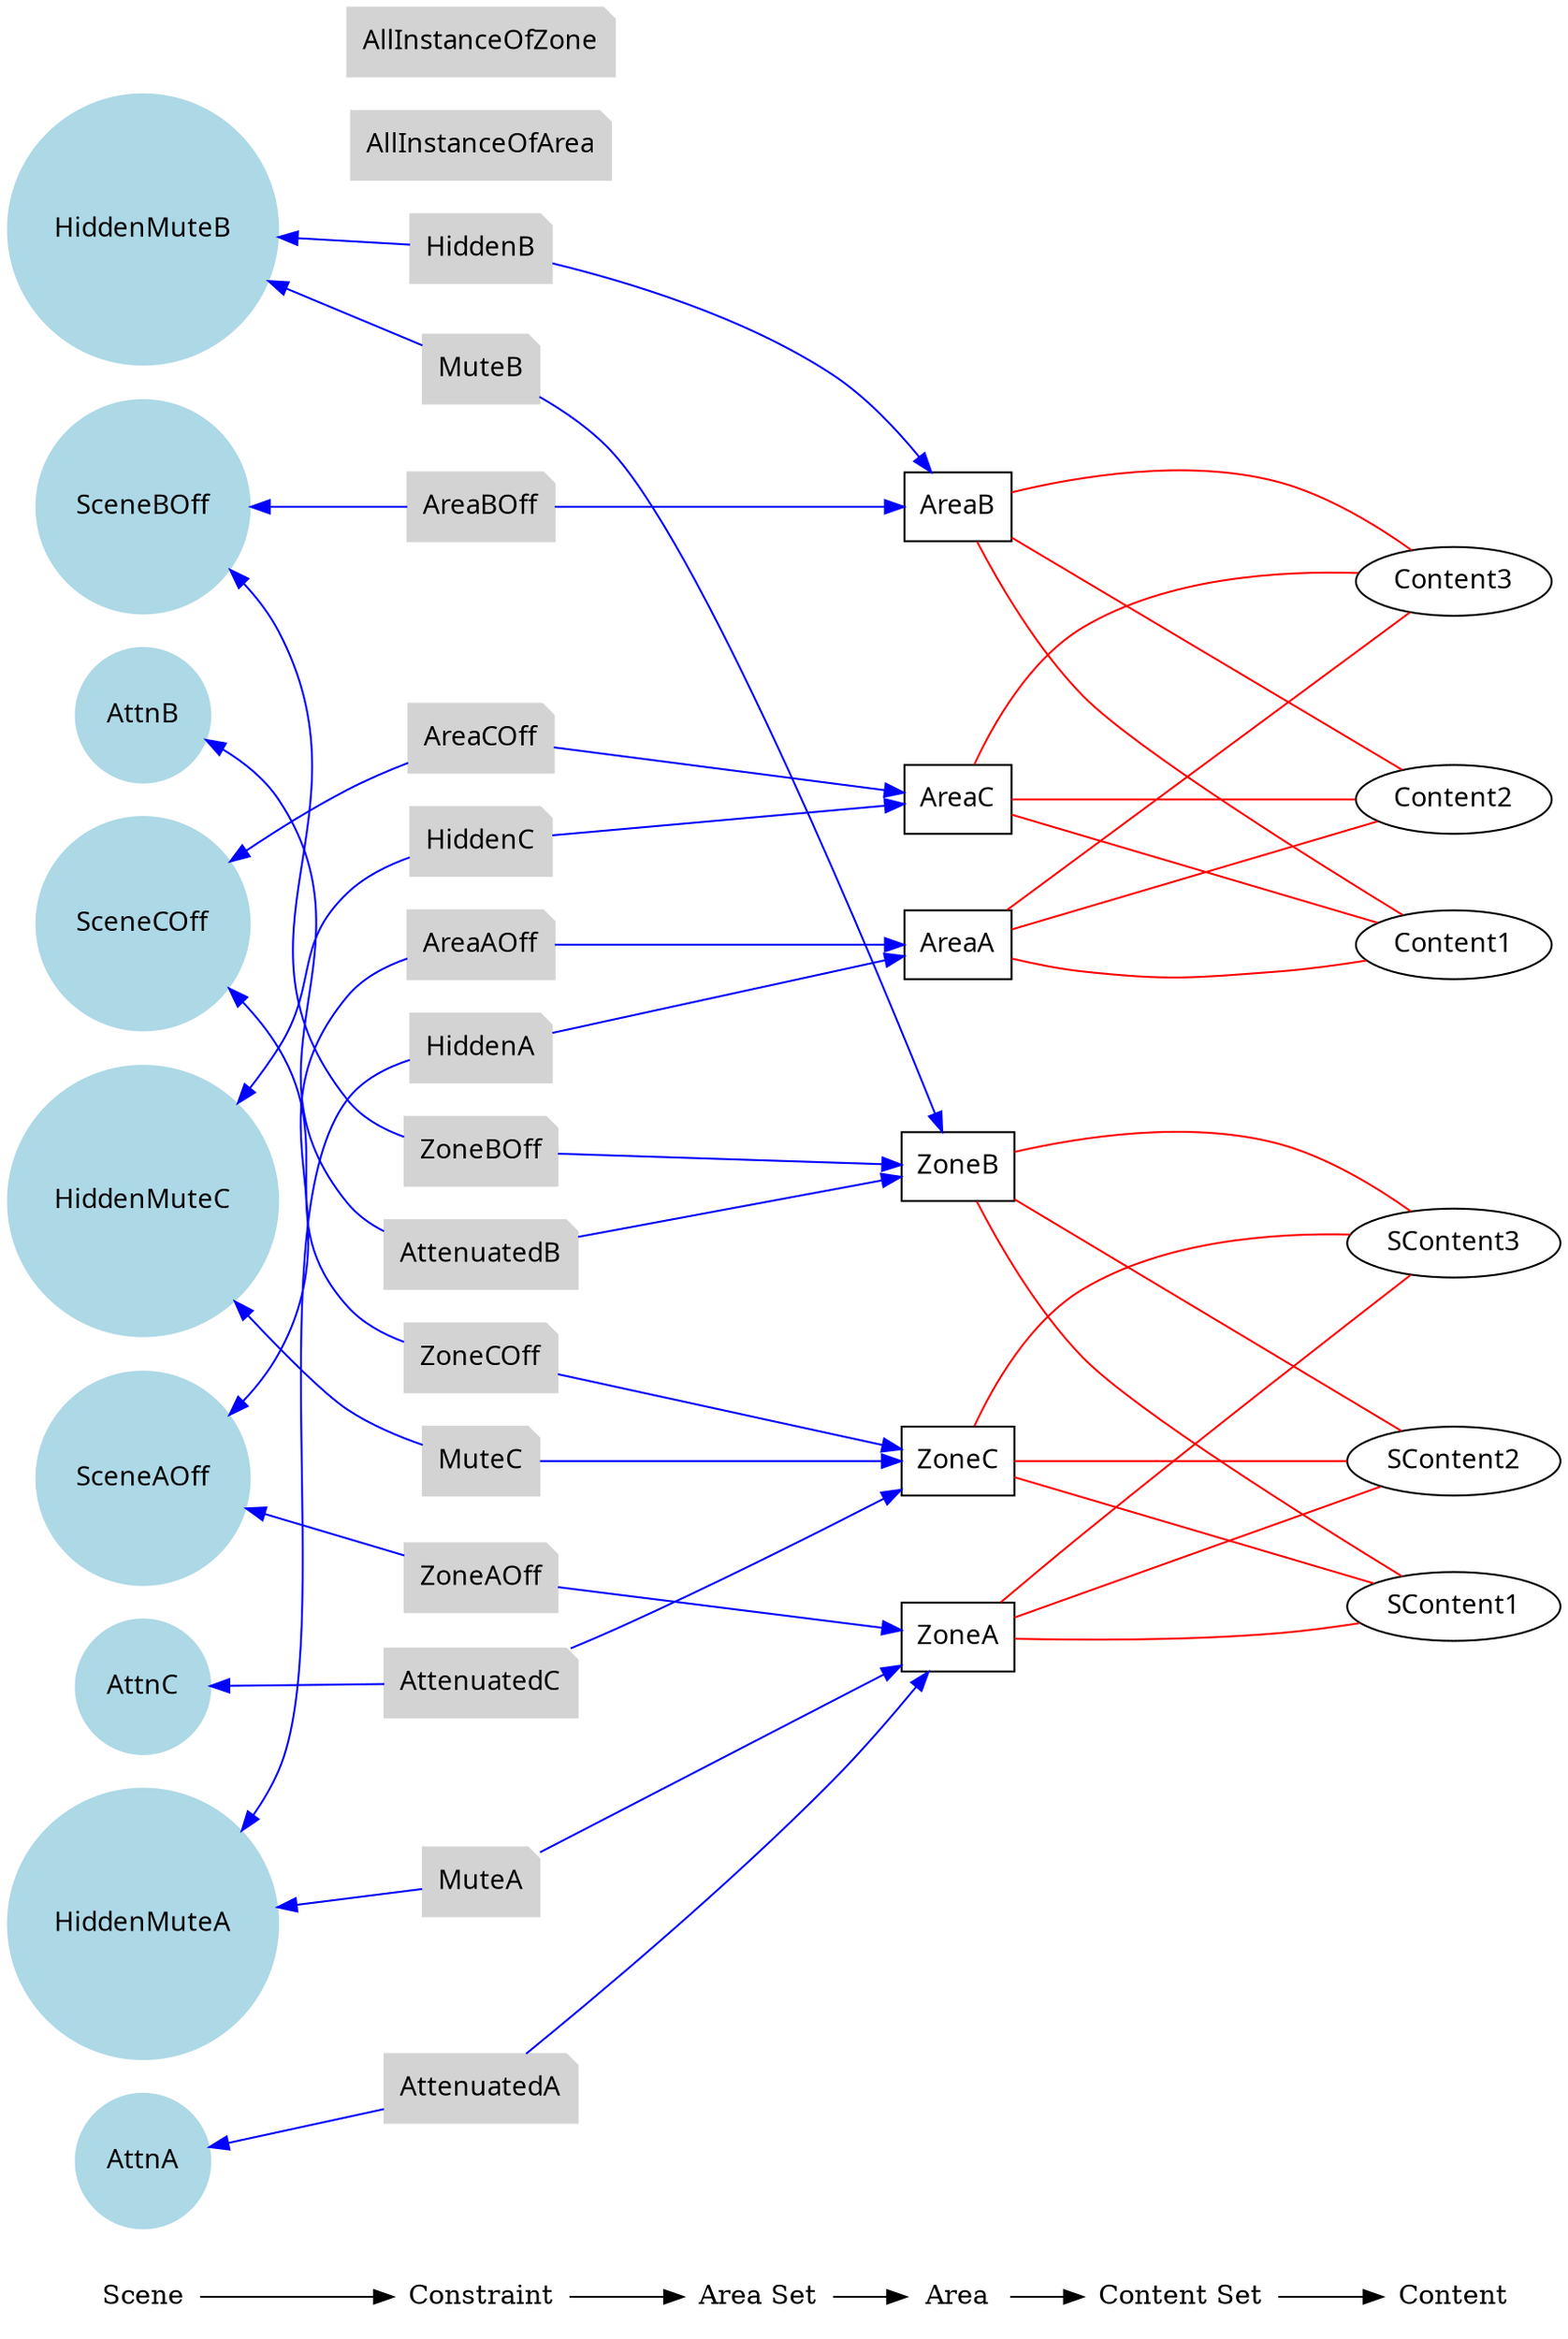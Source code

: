 digraph rule_objects_graph {
	rankdir = LR;
	charset="utf-8";
	clusterrank = global;
	
	node [shape = plaintext];
	Scene -> Constraint -> "Area Set" -> Area -> "Content Set" -> Content; 
	{ rank = same;
		node [shape = box];
		{
			Area;
			e1 [label="AreaA", fontname="Meiryo UI"];
			e2 [label="AreaB", fontname="Meiryo UI"];
			e3 [label="AreaC", fontname="Meiryo UI"];

			e4 [label="ZoneA", fontname="Meiryo UI"];
			e5 [label="ZoneB", fontname="Meiryo UI"];
			e6 [label="ZoneC", fontname="Meiryo UI"];
		}
	}
	
	{ rank = same;
		node [shape = ellipse];
		{
			Content;
			e7 [label="Content1", fontname="Meiryo UI"];
			e8 [label="Content2", fontname="Meiryo UI"];
			e9 [label="Content3", fontname="Meiryo UI"];

			e10 [label="SContent1", fontname="Meiryo UI"];
			e11 [label="SContent2", fontname="Meiryo UI"];
			e12 [label="SContent3", fontname="Meiryo UI"];

		}
	}
	
	{
		subgraph subareaset {
			"Area Set";
			node [shape = box, style = filled, color = lightpink];


		}
	}


	
	{
		subgraph subcontentset {
			"Content Set";
			node [shape = ellipse, style = filled, color = palegreen];


		}
	}



	e1 -> e7 [dir=none, color=red];
	e2 -> e7 [dir=none, color=red];
	e3 -> e7 [dir=none, color=red];
	e1 -> e8 [dir=none, color=red];
	e2 -> e8 [dir=none, color=red];
	e3 -> e8 [dir=none, color=red];
	e1 -> e9 [dir=none, color=red];
	e2 -> e9 [dir=none, color=red];
	e3 -> e9 [dir=none, color=red];
	

	

	e4 -> e10 [dir=none, color=red];
	e5 -> e10 [dir=none, color=red];
	e6 -> e10 [dir=none, color=red];
	e4 -> e11 [dir=none, color=red];
	e5 -> e11 [dir=none, color=red];
	e6 -> e11 [dir=none, color=red];
	e4 -> e12 [dir=none, color=red];
	e5 -> e12 [dir=none, color=red];
	e6 -> e12 [dir=none, color=red];
	

	

	subgraph scene { rank = same;
		node [shape = circle, style = filled, color = lightblue];
		{
			"Scene";
			e13 [label="SceneAOff", fontname="Meiryo UI"];
			e14 [label="SceneBOff", fontname="Meiryo UI"];
			e15 [label="SceneCOff", fontname="Meiryo UI"];
			e16 [label="HiddenMuteA", fontname="Meiryo UI"];
			e17 [label="HiddenMuteB", fontname="Meiryo UI"];
			e18 [label="HiddenMuteC", fontname="Meiryo UI"];
			e19 [label="AttnA", fontname="Meiryo UI"];
			e20 [label="AttnB", fontname="Meiryo UI"];
			e21 [label="AttnC", fontname="Meiryo UI"];

		}
	}

	{ rank = same;
		node [shape = note, style = filled, color = lightgrey];
		{
			"Constraint";
			e22 [label="AllInstanceOfArea", fontname="Meiryo UI"];
			e23 [label="AllInstanceOfZone", fontname="Meiryo UI"];
			e24 [label="AreaAOff", fontname="Meiryo UI"];
			e25 [label="AreaBOff", fontname="Meiryo UI"];
			e26 [label="AreaCOff", fontname="Meiryo UI"];
			e27 [label="ZoneAOff", fontname="Meiryo UI"];
			e28 [label="ZoneBOff", fontname="Meiryo UI"];
			e29 [label="ZoneCOff", fontname="Meiryo UI"];
			e30 [label="HiddenA", fontname="Meiryo UI"];
			e31 [label="HiddenB", fontname="Meiryo UI"];
			e32 [label="HiddenC", fontname="Meiryo UI"];
			e33 [label="MuteA", fontname="Meiryo UI"];
			e34 [label="MuteB", fontname="Meiryo UI"];
			e35 [label="MuteC", fontname="Meiryo UI"];
			e36 [label="AttenuatedA", fontname="Meiryo UI"];
			e37 [label="AttenuatedB", fontname="Meiryo UI"];
			e38 [label="AttenuatedC", fontname="Meiryo UI"];
		}
	}
	
	{ rank = same;
		node [shape = note, style = filled, color = lavenderblush2];
		{
			"Constraint";
		}
	}

	{ rank = same;
		node [shape = note, style = filled, color = lightpink2];
		{
			"Constraint";
		}
	}

	e24 -> e13 [color=blue];
	e24 -> e1 [color=blue];
	e25 -> e2 [color=blue];
	e25 -> e14 [color=blue];
	e26 -> e15 [color=blue];
	e26 -> e3 [color=blue];
	e27 -> e13 [color=blue];
	e27 -> e4 [color=blue];
	e28 -> e14 [color=blue];
	e28 -> e5 [color=blue];
	e29 -> e15 [color=blue];
	e29 -> e6 [color=blue];
	e30 -> e16 [color=blue];
	e30 -> e1 [color=blue];
	e31 -> e2 [color=blue];
	e31 -> e17 [color=blue];
	e32 -> e3 [color=blue];
	e32 -> e18 [color=blue];
	e33 -> e16 [color=blue];
	e33 -> e4 [color=blue];
	e34 -> e5 [color=blue];
	e34 -> e17 [color=blue];
	e35 -> e6 [color=blue];
	e35 -> e18 [color=blue];
	e36 -> e19 [color=blue];
	e36 -> e4 [color=blue];
	e37 -> e20 [color=blue];
	e37 -> e5 [color=blue];
	e38 -> e6 [color=blue];
	e38 -> e21 [color=blue];
	

	

	
}

